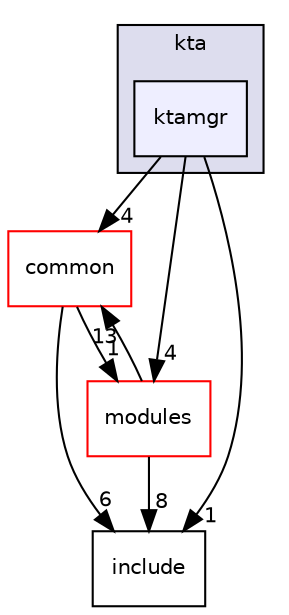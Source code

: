 digraph "ktamgr" {
  compound=true
  node [ fontsize="10", fontname="Helvetica"];
  edge [ labelfontsize="10", labelfontname="Helvetica"];
  subgraph clusterdir_5eff6672d80e7540a37431ed7424ce57 {
    graph [ bgcolor="#ddddee", pencolor="black", label="kta" fontname="Helvetica", fontsize="10", URL="dir_5eff6672d80e7540a37431ed7424ce57.html"]
  dir_04490a901f5653f6dc9468f38ceea5c0 [shape=box, label="ktamgr", style="filled", fillcolor="#eeeeff", pencolor="black", URL="dir_04490a901f5653f6dc9468f38ceea5c0.html"];
  }
  dir_a4dd272aad19606621d5cdd3bcc68a0e [shape=box label="common" fillcolor="white" style="filled" color="red" URL="dir_a4dd272aad19606621d5cdd3bcc68a0e.html"];
  dir_d44c64559bbebec7f509842c48db8b23 [shape=box label="include" URL="dir_d44c64559bbebec7f509842c48db8b23.html"];
  dir_7e2560d9caf2b698f36b0974bab08bcc [shape=box label="modules" fillcolor="white" style="filled" color="red" URL="dir_7e2560d9caf2b698f36b0974bab08bcc.html"];
  dir_04490a901f5653f6dc9468f38ceea5c0->dir_a4dd272aad19606621d5cdd3bcc68a0e [headlabel="4", labeldistance=1.5 headhref="dir_000022_000008.html"];
  dir_04490a901f5653f6dc9468f38ceea5c0->dir_d44c64559bbebec7f509842c48db8b23 [headlabel="1", labeldistance=1.5 headhref="dir_000022_000017.html"];
  dir_04490a901f5653f6dc9468f38ceea5c0->dir_7e2560d9caf2b698f36b0974bab08bcc [headlabel="4", labeldistance=1.5 headhref="dir_000022_000001.html"];
  dir_a4dd272aad19606621d5cdd3bcc68a0e->dir_d44c64559bbebec7f509842c48db8b23 [headlabel="6", labeldistance=1.5 headhref="dir_000008_000017.html"];
  dir_a4dd272aad19606621d5cdd3bcc68a0e->dir_7e2560d9caf2b698f36b0974bab08bcc [headlabel="1", labeldistance=1.5 headhref="dir_000008_000001.html"];
  dir_7e2560d9caf2b698f36b0974bab08bcc->dir_a4dd272aad19606621d5cdd3bcc68a0e [headlabel="13", labeldistance=1.5 headhref="dir_000001_000008.html"];
  dir_7e2560d9caf2b698f36b0974bab08bcc->dir_d44c64559bbebec7f509842c48db8b23 [headlabel="8", labeldistance=1.5 headhref="dir_000001_000017.html"];
}
